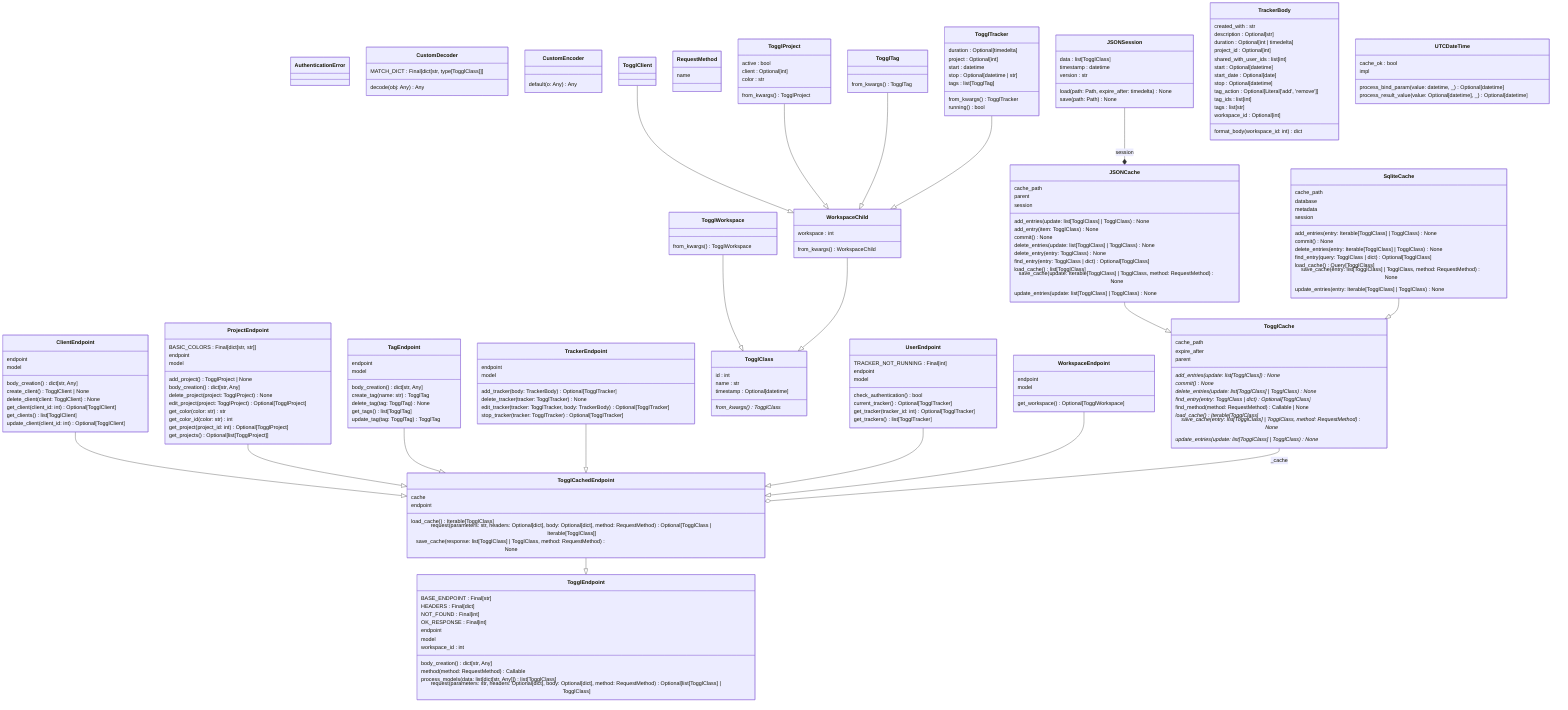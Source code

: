 classDiagram
  class AuthenticationError {
  }
  class ClientEndpoint {
    endpoint
    model
    body_creation() dict[str, Any]
    create_client() TogglClient | None
    delete_client(client: TogglClient) None
    get_client(client_id: int) Optional[TogglClient]
    get_clients() list[TogglClient]
    update_client(client_id: int) Optional[TogglClient]
  }
  class CustomDecoder {
    MATCH_DICT : Final[dict[str, type[TogglClass]]]
    decode(obj: Any) Any
  }
  class CustomEncoder {
    default(o: Any) Any
  }
  class JSONCache {
    cache_path
    parent
    session
    add_entries(update: list[TogglClass] | TogglClass) None
    add_entry(item: TogglClass) None
    commit() None
    delete_entries(update: list[TogglClass] | TogglClass) None
    delete_entry(entry: TogglClass) None
    find_entry(entry: TogglClass | dict) Optional[TogglClass]
    load_cache() list[TogglClass]
    save_cache(update: Iterable[TogglClass] | TogglClass, method: RequestMethod) None
    update_entries(update: list[TogglClass] | TogglClass) None
  }
  class JSONSession {
    data : list[TogglClass]
    timestamp : datetime
    version : str
    load(path: Path, expire_after: timedelta) None
    save(path: Path) None
  }
  class ProjectEndpoint {
    BASIC_COLORS : Final[dict[str, str]]
    endpoint
    model
    add_project() TogglProject | None
    body_creation() dict[str, Any]
    delete_project(project: TogglProject) None
    edit_project(project: TogglProject) Optional[TogglProject]
    get_color(color: str) str
    get_color_id(color: str) int
    get_project(project_id: int) Optional[TogglProject]
    get_projects() Optional[list[TogglProject]]
  }
  class RequestMethod {
    name
  }
  class SqliteCache {
    cache_path
    database
    metadata
    session
    add_entries(entry: Iterable[TogglClass] | TogglClass) None
    commit() None
    delete_entries(entry: Iterable[TogglClass] | TogglClass) None
    find_entry(query: TogglClass | dict) Optional[TogglClass]
    load_cache() Query[TogglClass]
    save_cache(entry: list[TogglClass] | TogglClass, method: RequestMethod) None
    update_entries(entry: Iterable[TogglClass] | TogglClass) None
  }
  class TagEndpoint {
    endpoint
    model
    body_creation() dict[str, Any]
    create_tag(name: str) TogglTag
    delete_tag(tag: TogglTag) None
    get_tags() list[TogglTag]
    update_tag(tag: TogglTag) TogglTag
  }
  class TogglCache {
    cache_path
    expire_after
    parent
    add_entries(update: list[TogglClass])* None
    commit()* None
    delete_entries(update: list[TogglClass] | TogglClass)* None
    find_entry(entry: TogglClass | dict)* Optional[TogglClass]
    find_method(method: RequestMethod) Callable | None
    load_cache()* Iterable[TogglClass]
    save_cache(entry: list[TogglClass] | TogglClass, method: RequestMethod)* None
    update_entries(update: list[TogglClass] | TogglClass)* None
  }
  class TogglCachedEndpoint {
    cache
    endpoint
    load_cache() Iterable[TogglClass]
    request(parameters: str, headers: Optional[dict], body: Optional[dict], method: RequestMethod) Optional[TogglClass | Iterable[TogglClass]]
    save_cache(response: list[TogglClass] | TogglClass, method: RequestMethod) None
  }
  class TogglClass {
    id : int
    name : str
    timestamp : Optional[datetime]
    from_kwargs()* TogglClass
  }
  class TogglClient {
  }
  class TogglEndpoint {
    BASE_ENDPOINT : Final[str]
    HEADERS : Final[dict]
    NOT_FOUND : Final[int]
    OK_RESPONSE : Final[int]
    endpoint
    model
    workspace_id : int
    body_creation() dict[str, Any]
    method(method: RequestMethod) Callable
    process_models(data: list[dict[str, Any]]) list[TogglClass]
    request(parameters: str, headers: Optional[dict], body: Optional[dict], method: RequestMethod) Optional[list[TogglClass] | TogglClass]
  }
  class TogglProject {
    active : bool
    client : Optional[int]
    color : str
    from_kwargs() TogglProject
  }
  class TogglTag {
    from_kwargs() TogglTag
  }
  class TogglTracker {
    duration : Optional[timedelta]
    project : Optional[int]
    start : datetime
    stop : Optional[datetime | str]
    tags : list[TogglTag]
    from_kwargs() TogglTracker
    running() bool
  }
  class TogglWorkspace {
    from_kwargs() TogglWorkspace
  }
  class TrackerBody {
    created_with : str
    description : Optional[str]
    duration : Optional[int | timedelta]
    project_id : Optional[int]
    shared_with_user_ids : list[int]
    start : Optional[datetime]
    start_date : Optional[date]
    stop : Optional[datetime]
    tag_action : Optional[Literal['add', 'remove']]
    tag_ids : list[int]
    tags : list[str]
    workspace_id : Optional[int]
    format_body(workspace_id: int) dict
  }
  class TrackerEndpoint {
    endpoint
    model
    add_tracker(body: TrackerBody) Optional[TogglTracker]
    delete_tracker(tracker: TogglTracker) None
    edit_tracker(tracker: TogglTracker, body: TrackerBody) Optional[TogglTracker]
    stop_tracker(tracker: TogglTracker) Optional[TogglTracker]
  }
  class UTCDateTime {
    cache_ok : bool
    impl
    process_bind_param(value: datetime, _) Optional[datetime]
    process_result_value(value: Optional[datetime], _) Optional[datetime]
  }
  class UserEndpoint {
    TRACKER_NOT_RUNNING : Final[int]
    endpoint
    model
    check_authentication() bool
    current_tracker() Optional[TogglTracker]
    get_tracker(tracker_id: int) Optional[TogglTracker]
    get_trackers() list[TogglTracker]
  }
  class WorkspaceChild {
    workspace : int
    from_kwargs() WorkspaceChild
  }
  class WorkspaceEndpoint {
    endpoint
    model
    get_workspace() Optional[TogglWorkspace]
  }
  ClientEndpoint --|> TogglCachedEndpoint
  JSONCache --|> TogglCache
  SqliteCache --|> TogglCache
  TogglCachedEndpoint --|> TogglEndpoint
  TogglClient --|> WorkspaceChild
  TogglProject --|> WorkspaceChild
  TogglTag --|> WorkspaceChild
  TogglTracker --|> WorkspaceChild
  TogglWorkspace --|> TogglClass
  WorkspaceChild --|> TogglClass
  ProjectEndpoint --|> TogglCachedEndpoint
  TagEndpoint --|> TogglCachedEndpoint
  TrackerEndpoint --|> TogglCachedEndpoint
  UserEndpoint --|> TogglCachedEndpoint
  WorkspaceEndpoint --|> TogglCachedEndpoint
  JSONSession --* JSONCache : session
  TogglCache --o TogglCachedEndpoint : _cache